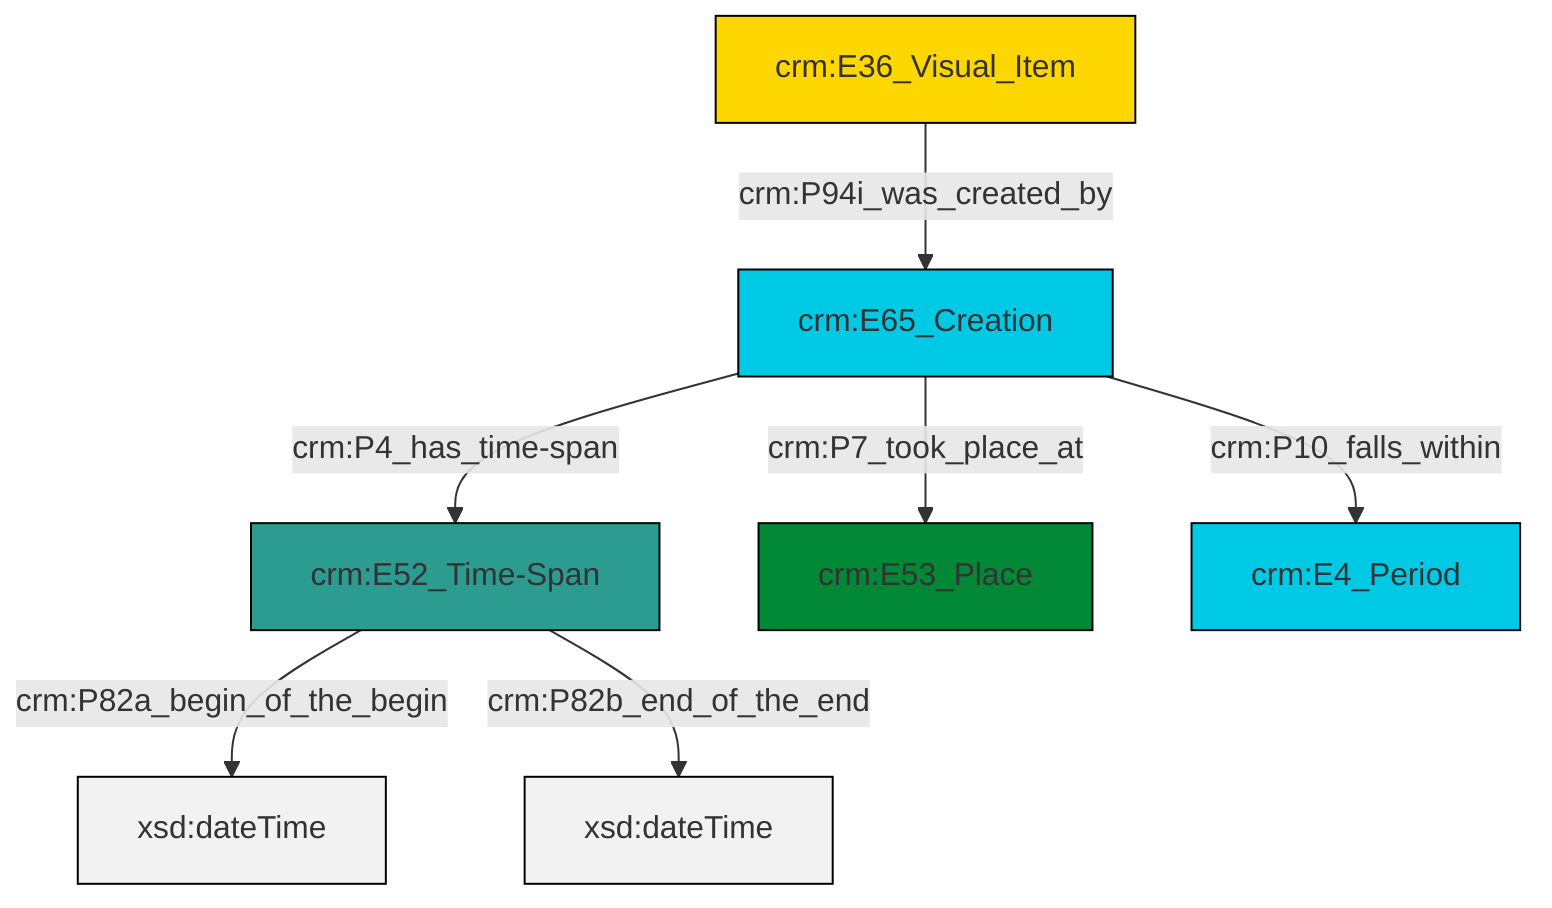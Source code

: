 graph TD
classDef Literal fill:#f2f2f2,stroke:#000000;
classDef CRM_Entity fill:#FFFFFF,stroke:#000000;
classDef Temporal_Entity fill:#00C9E6, stroke:#000000;
classDef Type fill:#E18312, stroke:#000000;
classDef Time-Span fill:#2C9C91, stroke:#000000;
classDef Appellation fill:#FFEB7F, stroke:#000000;
classDef Place fill:#008836, stroke:#000000;
classDef Persistent_Item fill:#B266B2, stroke:#000000;
classDef Conceptual_Object fill:#FFD700, stroke:#000000;
classDef Physical_Thing fill:#D2B48C, stroke:#000000;
classDef Actor fill:#f58aad, stroke:#000000;
classDef PC_Classes fill:#4ce600, stroke:#000000;
classDef Multi fill:#cccccc,stroke:#000000;

0["crm:E52_Time-Span"]:::Time-Span -->|crm:P82a_begin_of_the_begin| 1[xsd:dateTime]:::Literal
2["crm:E65_Creation"]:::Temporal_Entity -->|crm:P7_took_place_at| 3["crm:E53_Place"]:::Place
2["crm:E65_Creation"]:::Temporal_Entity -->|crm:P10_falls_within| 5["crm:E4_Period"]:::Temporal_Entity
6["crm:E36_Visual_Item"]:::Conceptual_Object -->|crm:P94i_was_created_by| 2["crm:E65_Creation"]:::Temporal_Entity
2["crm:E65_Creation"]:::Temporal_Entity -->|crm:P4_has_time-span| 0["crm:E52_Time-Span"]:::Time-Span
0["crm:E52_Time-Span"]:::Time-Span -->|crm:P82b_end_of_the_end| 9[xsd:dateTime]:::Literal